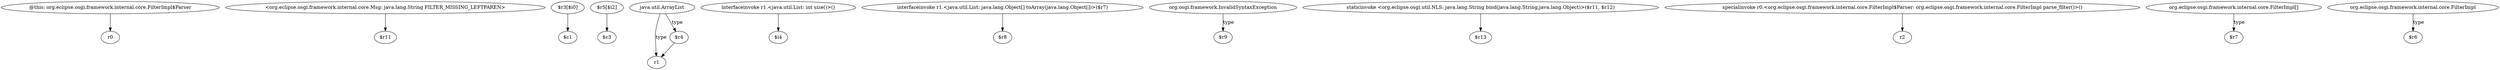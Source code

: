 digraph g {
0[label="@this: org.eclipse.osgi.framework.internal.core.FilterImpl$Parser"]
1[label="r0"]
0->1[label=""]
2[label="<org.eclipse.osgi.framework.internal.core.Msg: java.lang.String FILTER_MISSING_LEFTPAREN>"]
3[label="$r11"]
2->3[label=""]
4[label="$r3[$i0]"]
5[label="$c1"]
4->5[label=""]
6[label="$r5[$i2]"]
7[label="$c3"]
6->7[label=""]
8[label="java.util.ArrayList"]
9[label="r1"]
8->9[label="type"]
10[label="interfaceinvoke r1.<java.util.List: int size()>()"]
11[label="$i4"]
10->11[label=""]
12[label="interfaceinvoke r1.<java.util.List: java.lang.Object[] toArray(java.lang.Object[])>($r7)"]
13[label="$r8"]
12->13[label=""]
14[label="org.osgi.framework.InvalidSyntaxException"]
15[label="$r9"]
14->15[label="type"]
16[label="staticinvoke <org.eclipse.osgi.util.NLS: java.lang.String bind(java.lang.String,java.lang.Object)>($r11, $r12)"]
17[label="$r13"]
16->17[label=""]
18[label="specialinvoke r0.<org.eclipse.osgi.framework.internal.core.FilterImpl$Parser: org.eclipse.osgi.framework.internal.core.FilterImpl parse_filter()>()"]
19[label="r2"]
18->19[label=""]
20[label="$r4"]
8->20[label="type"]
21[label="org.eclipse.osgi.framework.internal.core.FilterImpl[]"]
22[label="$r7"]
21->22[label="type"]
20->9[label=""]
23[label="org.eclipse.osgi.framework.internal.core.FilterImpl"]
24[label="$r6"]
23->24[label="type"]
}